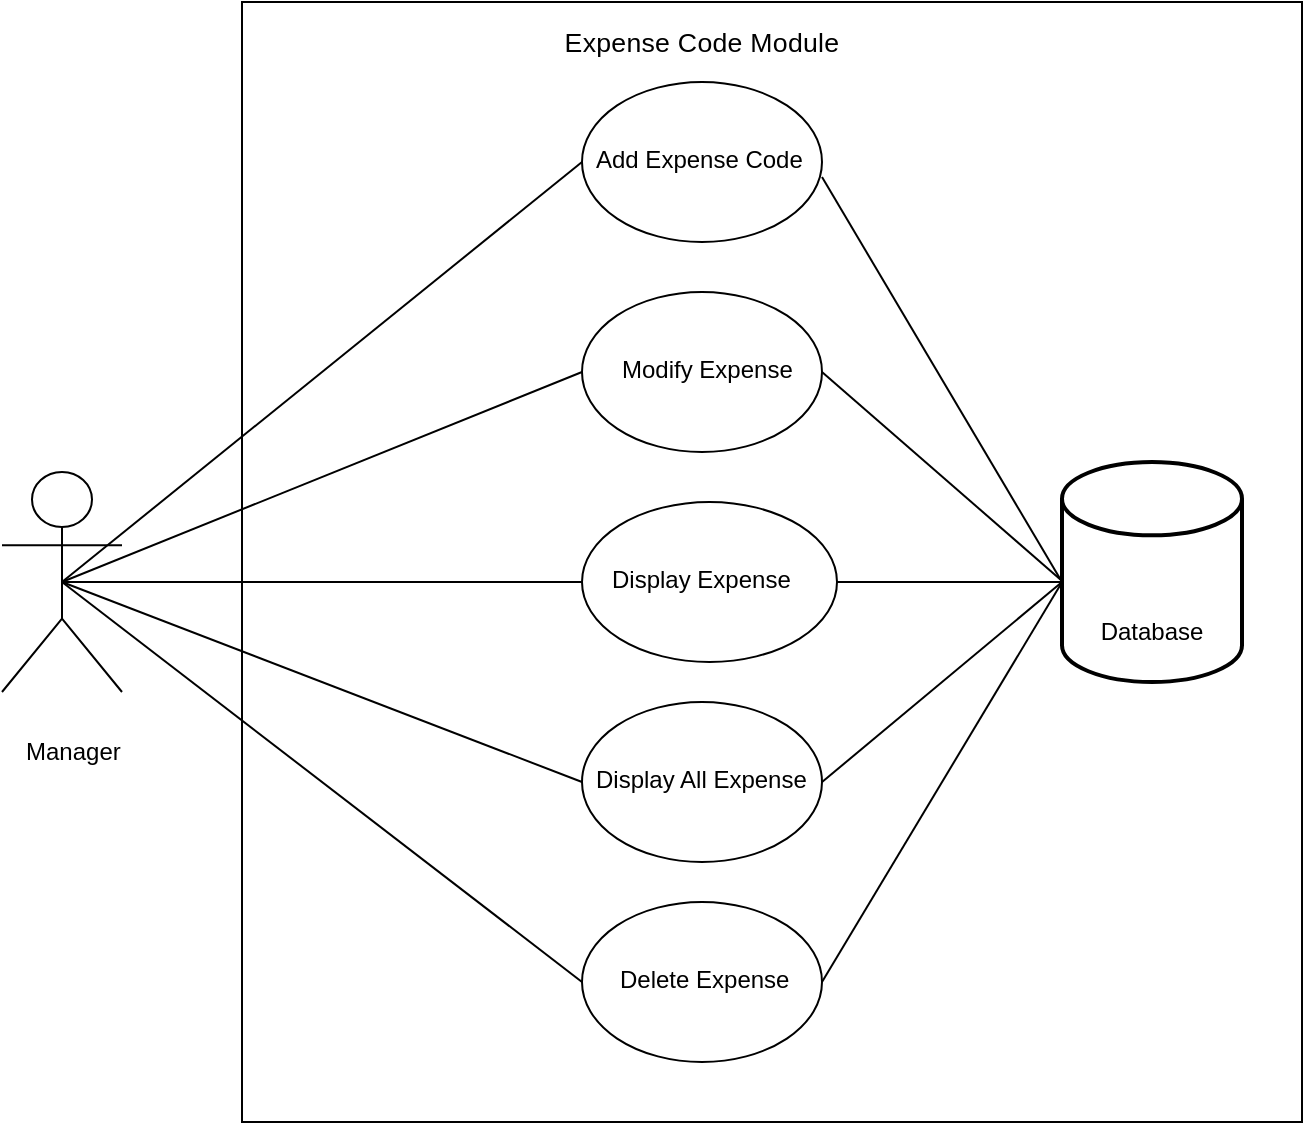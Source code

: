 <mxfile version="12.1.9" pages="1"><diagram id="erFWdEa7HrUlUcSI3u9i" name="Page-1"><mxGraphModel dx="1177" dy="623" grid="1" gridSize="10" guides="1" tooltips="1" connect="1" arrows="1" fold="1" page="1" pageScale="1" pageWidth="850" pageHeight="1100" math="0" shadow="0"><root><mxCell id="0"/><mxCell id="1" parent="0"/><mxCell id="1Zbc0AH4SIZ--ntZjNG6-1" value="" style="rounded=0;whiteSpace=wrap;html=1;" vertex="1" parent="1"><mxGeometry x="280" y="20" width="530" height="560" as="geometry"/></mxCell><mxCell id="1Zbc0AH4SIZ--ntZjNG6-2" value="" style="ellipse;whiteSpace=wrap;html=1;" vertex="1" parent="1"><mxGeometry x="450" y="60" width="120" height="80" as="geometry"/></mxCell><mxCell id="1Zbc0AH4SIZ--ntZjNG6-3" value="" style="ellipse;whiteSpace=wrap;html=1;" vertex="1" parent="1"><mxGeometry x="450" y="165" width="120" height="80" as="geometry"/></mxCell><mxCell id="1Zbc0AH4SIZ--ntZjNG6-4" value="" style="ellipse;whiteSpace=wrap;html=1;container=1;" vertex="1" parent="1"><mxGeometry x="450" y="270" width="127.5" height="80" as="geometry"/></mxCell><mxCell id="1Zbc0AH4SIZ--ntZjNG6-18" value="Display Expense" style="text;html=1;" vertex="1" parent="1Zbc0AH4SIZ--ntZjNG6-4"><mxGeometry x="12.5" y="25" width="103" height="30" as="geometry"/></mxCell><mxCell id="1Zbc0AH4SIZ--ntZjNG6-5" value="" style="ellipse;whiteSpace=wrap;html=1;" vertex="1" parent="1"><mxGeometry x="450" y="370" width="120" height="80" as="geometry"/></mxCell><mxCell id="1Zbc0AH4SIZ--ntZjNG6-6" value="" style="ellipse;whiteSpace=wrap;html=1;" vertex="1" parent="1"><mxGeometry x="450" y="470" width="120" height="80" as="geometry"/></mxCell><mxCell id="1Zbc0AH4SIZ--ntZjNG6-7" value="" style="shape=umlActor;verticalLabelPosition=bottom;labelBackgroundColor=#ffffff;verticalAlign=top;html=1;outlineConnect=0;" vertex="1" parent="1"><mxGeometry x="160" y="255" width="60" height="110" as="geometry"/></mxCell><mxCell id="1Zbc0AH4SIZ--ntZjNG6-9" value="" style="endArrow=none;html=1;exitX=0.5;exitY=0.5;exitDx=0;exitDy=0;exitPerimeter=0;" edge="1" parent="1" source="1Zbc0AH4SIZ--ntZjNG6-7"><mxGeometry width="50" height="50" relative="1" as="geometry"><mxPoint x="400" y="150" as="sourcePoint"/><mxPoint x="450" y="100" as="targetPoint"/></mxGeometry></mxCell><mxCell id="1Zbc0AH4SIZ--ntZjNG6-10" value="" style="endArrow=none;html=1;entryX=0;entryY=0.5;entryDx=0;entryDy=0;" edge="1" parent="1" target="1Zbc0AH4SIZ--ntZjNG6-6"><mxGeometry width="50" height="50" relative="1" as="geometry"><mxPoint x="190" y="310" as="sourcePoint"/><mxPoint x="450" y="110" as="targetPoint"/></mxGeometry></mxCell><mxCell id="1Zbc0AH4SIZ--ntZjNG6-11" value="" style="endArrow=none;html=1;entryX=0;entryY=0.5;entryDx=0;entryDy=0;" edge="1" parent="1" target="1Zbc0AH4SIZ--ntZjNG6-5"><mxGeometry width="50" height="50" relative="1" as="geometry"><mxPoint x="190" y="310" as="sourcePoint"/><mxPoint x="470" y="120" as="targetPoint"/></mxGeometry></mxCell><mxCell id="1Zbc0AH4SIZ--ntZjNG6-12" value="" style="endArrow=none;html=1;exitX=0.5;exitY=0.5;exitDx=0;exitDy=0;exitPerimeter=0;entryX=0;entryY=0.5;entryDx=0;entryDy=0;" edge="1" parent="1" source="1Zbc0AH4SIZ--ntZjNG6-7" target="1Zbc0AH4SIZ--ntZjNG6-3"><mxGeometry width="50" height="50" relative="1" as="geometry"><mxPoint x="220" y="340" as="sourcePoint"/><mxPoint x="480" y="130" as="targetPoint"/></mxGeometry></mxCell><mxCell id="1Zbc0AH4SIZ--ntZjNG6-13" value="" style="endArrow=none;html=1;exitX=0.5;exitY=0.5;exitDx=0;exitDy=0;exitPerimeter=0;entryX=0;entryY=0.5;entryDx=0;entryDy=0;" edge="1" parent="1" source="1Zbc0AH4SIZ--ntZjNG6-7" target="1Zbc0AH4SIZ--ntZjNG6-4"><mxGeometry width="50" height="50" relative="1" as="geometry"><mxPoint x="200" y="300" as="sourcePoint"/><mxPoint x="490" y="140" as="targetPoint"/></mxGeometry></mxCell><mxCell id="1Zbc0AH4SIZ--ntZjNG6-14" value="&lt;span style=&quot;font-size: 10pt ; line-height: 120% ; font-family: &amp;#34;arial&amp;#34; , sans-serif ; letter-spacing: 0.1pt&quot;&gt;Expense Code Module&lt;/span&gt;" style="text;html=1;strokeColor=none;fillColor=none;align=center;verticalAlign=middle;whiteSpace=wrap;rounded=0;" vertex="1" parent="1"><mxGeometry x="400" y="30" width="220" height="20" as="geometry"/></mxCell><mxCell id="1Zbc0AH4SIZ--ntZjNG6-16" value="Add Expense Code" style="text;html=1;" vertex="1" parent="1"><mxGeometry x="455" y="85" width="115" height="30" as="geometry"/></mxCell><mxCell id="1Zbc0AH4SIZ--ntZjNG6-17" value="Modify Expense" style="text;html=1;" vertex="1" parent="1"><mxGeometry x="467.5" y="190" width="90" height="30" as="geometry"/></mxCell><mxCell id="1Zbc0AH4SIZ--ntZjNG6-19" value="Display All Expense" style="text;html=1;" vertex="1" parent="1"><mxGeometry x="455" y="395" width="130" height="30" as="geometry"/></mxCell><mxCell id="1Zbc0AH4SIZ--ntZjNG6-20" value="Delete Expense" style="text;html=1;" vertex="1" parent="1"><mxGeometry x="467" y="495" width="91" height="30" as="geometry"/></mxCell><mxCell id="1Zbc0AH4SIZ--ntZjNG6-34" value="Manager" style="text;html=1;resizable=0;points=[];autosize=1;align=left;verticalAlign=top;spacingTop=-4;" vertex="1" parent="1"><mxGeometry x="170" y="385" width="60" height="20" as="geometry"/></mxCell><mxCell id="1Zbc0AH4SIZ--ntZjNG6-38" value="" style="strokeWidth=2;html=1;shape=mxgraph.flowchart.database;whiteSpace=wrap;" vertex="1" parent="1"><mxGeometry x="690" y="250" width="90" height="110" as="geometry"/></mxCell><mxCell id="1Zbc0AH4SIZ--ntZjNG6-39" value="" style="endArrow=none;html=1;exitX=1;exitY=0.5;exitDx=0;exitDy=0;" edge="1" parent="1" source="1Zbc0AH4SIZ--ntZjNG6-4"><mxGeometry width="50" height="50" relative="1" as="geometry"><mxPoint x="640" y="360" as="sourcePoint"/><mxPoint x="690" y="310" as="targetPoint"/></mxGeometry></mxCell><mxCell id="1Zbc0AH4SIZ--ntZjNG6-40" value="" style="endArrow=none;html=1;exitX=1;exitY=0.75;exitDx=0;exitDy=0;" edge="1" parent="1" source="1Zbc0AH4SIZ--ntZjNG6-16"><mxGeometry width="50" height="50" relative="1" as="geometry"><mxPoint x="587.5" y="320" as="sourcePoint"/><mxPoint x="690" y="310" as="targetPoint"/></mxGeometry></mxCell><mxCell id="1Zbc0AH4SIZ--ntZjNG6-41" value="" style="endArrow=none;html=1;exitX=1;exitY=0.5;exitDx=0;exitDy=0;entryX=-0.009;entryY=0.534;entryDx=0;entryDy=0;entryPerimeter=0;" edge="1" parent="1" source="1Zbc0AH4SIZ--ntZjNG6-3" target="1Zbc0AH4SIZ--ntZjNG6-38"><mxGeometry width="50" height="50" relative="1" as="geometry"><mxPoint x="597.5" y="330" as="sourcePoint"/><mxPoint x="680" y="300" as="targetPoint"/></mxGeometry></mxCell><mxCell id="1Zbc0AH4SIZ--ntZjNG6-42" value="" style="endArrow=none;html=1;exitX=0.885;exitY=0.5;exitDx=0;exitDy=0;exitPerimeter=0;" edge="1" parent="1" source="1Zbc0AH4SIZ--ntZjNG6-19"><mxGeometry width="50" height="50" relative="1" as="geometry"><mxPoint x="607.5" y="340" as="sourcePoint"/><mxPoint x="690" y="310" as="targetPoint"/></mxGeometry></mxCell><mxCell id="1Zbc0AH4SIZ--ntZjNG6-43" value="" style="endArrow=none;html=1;exitX=1;exitY=0.5;exitDx=0;exitDy=0;entryX=0.004;entryY=0.541;entryDx=0;entryDy=0;entryPerimeter=0;" edge="1" parent="1" source="1Zbc0AH4SIZ--ntZjNG6-6" target="1Zbc0AH4SIZ--ntZjNG6-38"><mxGeometry width="50" height="50" relative="1" as="geometry"><mxPoint x="617.5" y="350" as="sourcePoint"/><mxPoint x="690" y="305" as="targetPoint"/></mxGeometry></mxCell><mxCell id="1Zbc0AH4SIZ--ntZjNG6-44" value="Database" style="text;html=1;strokeColor=none;fillColor=none;align=center;verticalAlign=middle;whiteSpace=wrap;rounded=0;" vertex="1" parent="1"><mxGeometry x="700" y="325" width="70" height="20" as="geometry"/></mxCell></root></mxGraphModel></diagram></mxfile>
